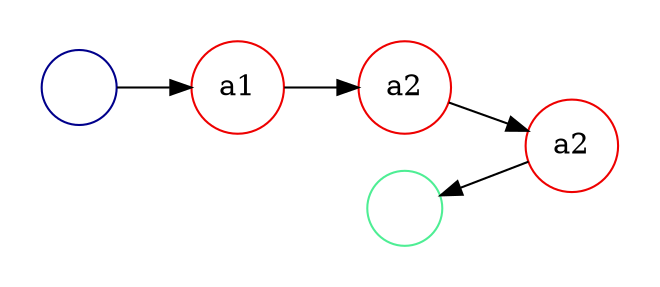 digraph G {
        rankdir=LR
	splines=line
        node [label=""];
        
        subgraph cluster_0 {
		color=white;
                node [style=solid,color=blue4, shape=circle];
		x1;
	}

	subgraph cluster_1 {
		color=white;
		node [style=solid,color=red2, shape=circle];
		a12[label="a1"];
	}


	subgraph cluster_2 {
		color=white;
		node [style=solid,color=red2, shape=circle];
		a13[label="a2"];
	}

	subgraph cluster_3 {
		color=white;
		node [style=solid,color=red2, shape=circle];
		a14[label="a2"];
	}



	subgraph cluster_2 {
		color=white;
		node [style=solid,color=seagreen2, shape=circle];
		y1;

	}



        x1 -> a12

        a12 -> a13
        a13 -> a14

        a14 -> y1

}

